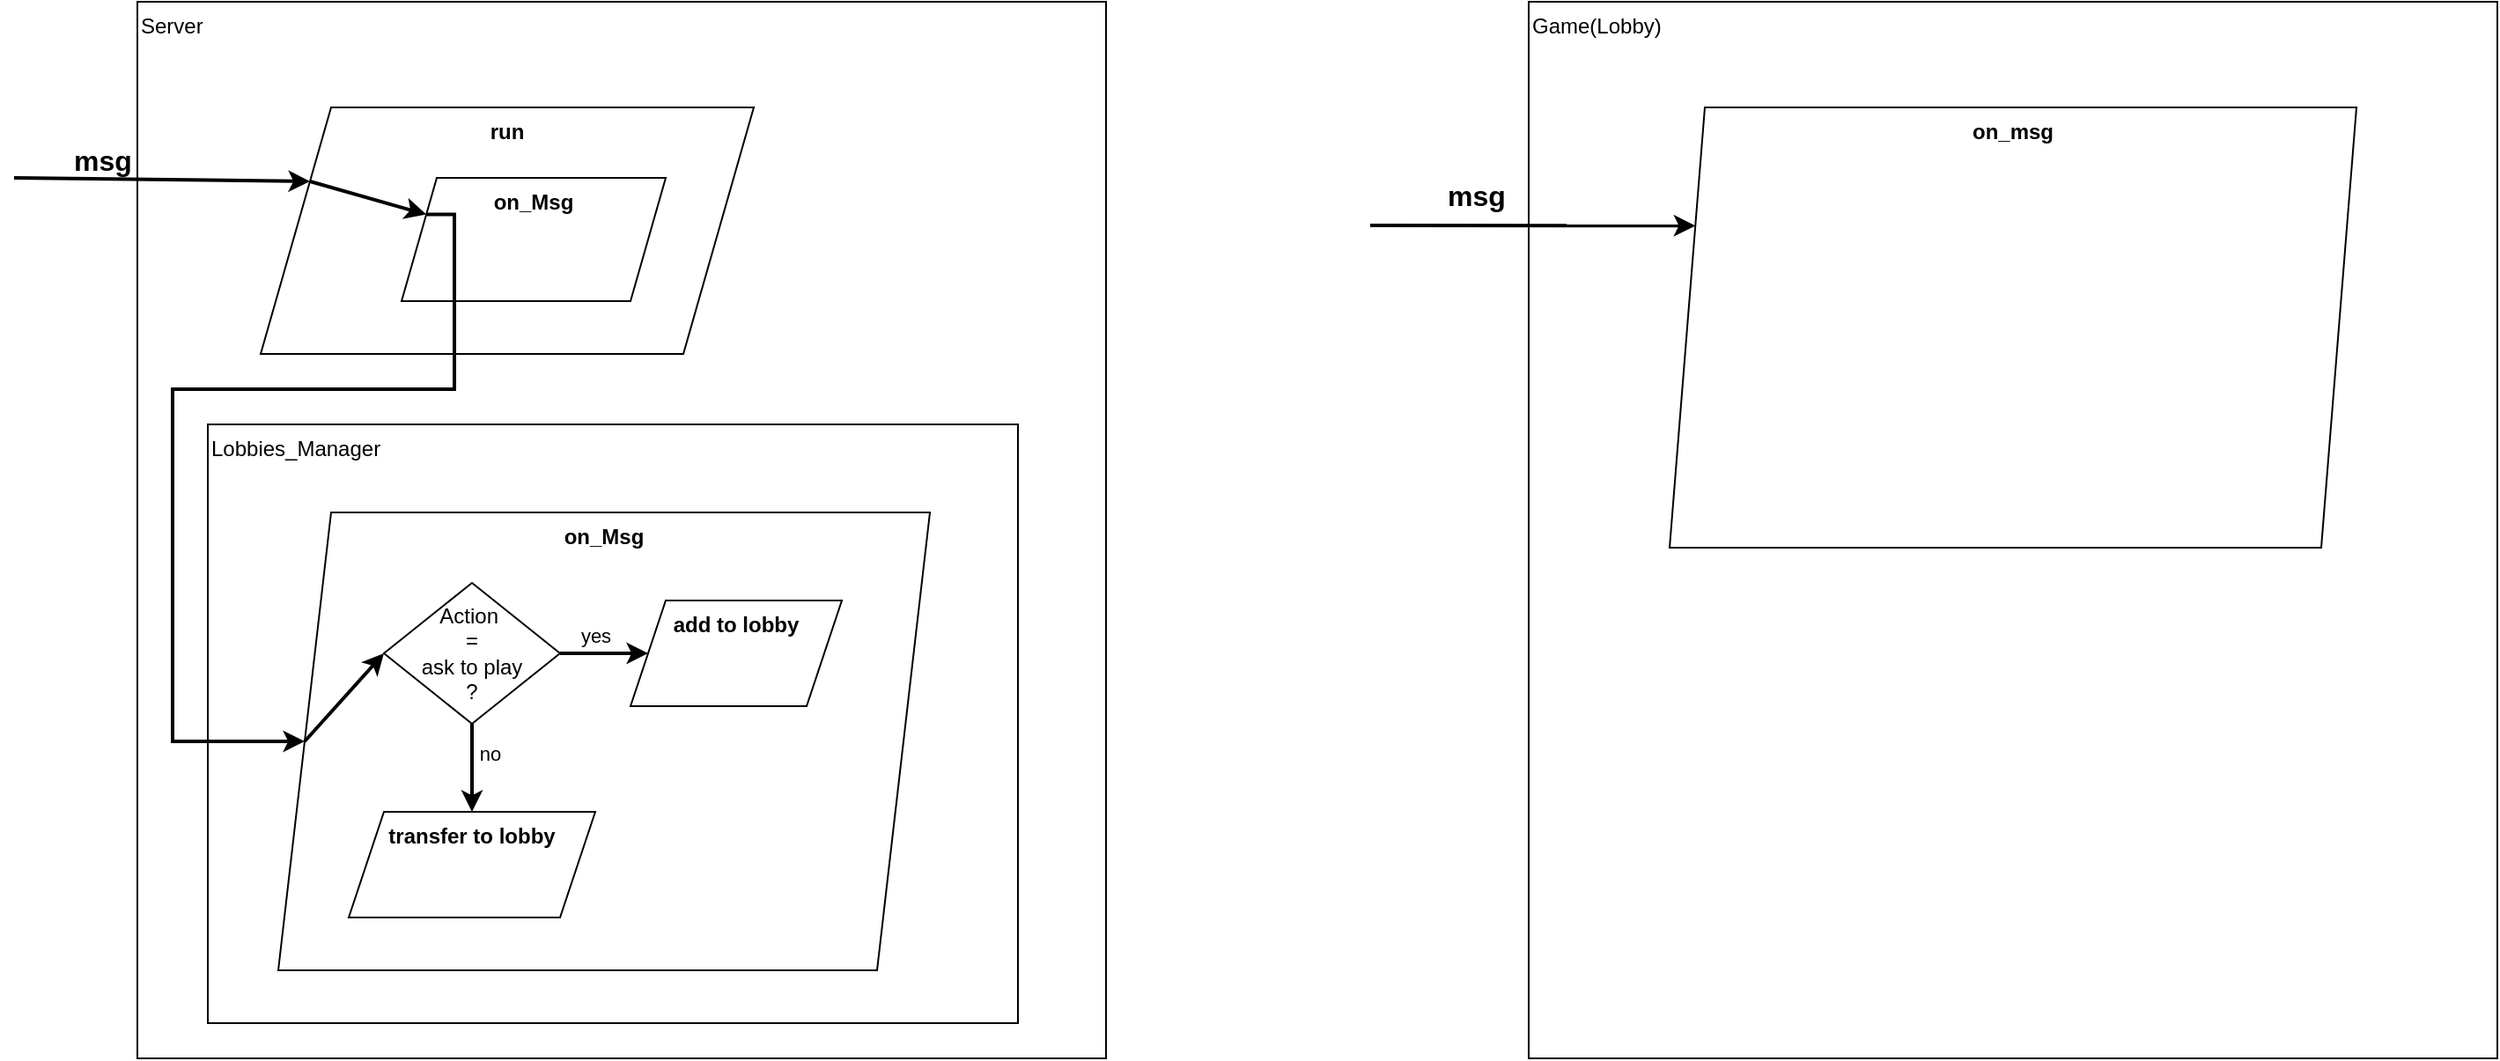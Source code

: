 <mxfile version="14.1.8" type="device" pages="2"><diagram id="5nV9uFWQUIRB70j_snr5" name="Communication"><mxGraphModel dx="1221" dy="1930" grid="1" gridSize="10" guides="1" tooltips="1" connect="1" arrows="1" fold="1" page="1" pageScale="1" pageWidth="1654" pageHeight="1169" math="0" shadow="0"><root><mxCell id="0"/><mxCell id="1" parent="0"/><mxCell id="FLzQxHKP6QPxBcZXsXZ5-19" value="Server" style="whiteSpace=wrap;html=1;align=left;verticalAlign=top;" vertex="1" parent="1"><mxGeometry x="80" y="-1150" width="550" height="600" as="geometry"/></mxCell><mxCell id="FLzQxHKP6QPxBcZXsXZ5-35" value="Lobbies_Manager" style="whiteSpace=wrap;html=1;fillColor=#ffffff;align=left;verticalAlign=top;" vertex="1" parent="1"><mxGeometry x="120" y="-910" width="460" height="340" as="geometry"/></mxCell><mxCell id="FLzQxHKP6QPxBcZXsXZ5-38" style="edgeStyle=none;rounded=0;orthogonalLoop=1;jettySize=auto;html=1;exitX=0;exitY=0.25;exitDx=0;exitDy=0;entryX=0;entryY=0.25;entryDx=0;entryDy=0;startSize=6;endArrow=classic;endFill=1;endSize=6;targetPerimeterSpacing=0;strokeColor=#000000;strokeWidth=2;" edge="1" parent="1" source="FLzQxHKP6QPxBcZXsXZ5-22" target="FLzQxHKP6QPxBcZXsXZ5-28"><mxGeometry relative="1" as="geometry"/></mxCell><mxCell id="FLzQxHKP6QPxBcZXsXZ5-22" value="run" style="shape=parallelogram;perimeter=parallelogramPerimeter;whiteSpace=wrap;html=1;fixedSize=1;align=center;verticalAlign=top;size=40.0;fontStyle=1;fillColor=none;" vertex="1" parent="1"><mxGeometry x="150" y="-1090" width="280" height="140" as="geometry"/></mxCell><mxCell id="FLzQxHKP6QPxBcZXsXZ5-25" value="msg" style="endArrow=classic;html=1;entryX=0;entryY=0.25;entryDx=0;entryDy=0;strokeWidth=2;endFill=1;endSize=6;startSize=6;targetPerimeterSpacing=0;fontSize=16;fontStyle=1;labelBackgroundColor=none;" edge="1" parent="1" target="FLzQxHKP6QPxBcZXsXZ5-22"><mxGeometry x="-0.406" y="11" width="50" height="50" relative="1" as="geometry"><mxPoint x="10" y="-1050" as="sourcePoint"/><mxPoint x="470" y="-970" as="targetPoint"/><mxPoint as="offset"/></mxGeometry></mxCell><mxCell id="FLzQxHKP6QPxBcZXsXZ5-36" value="on_Msg" style="shape=parallelogram;perimeter=parallelogramPerimeter;whiteSpace=wrap;html=1;fixedSize=1;fillColor=#ffffff;align=center;verticalAlign=top;fontStyle=1;size=30;" vertex="1" parent="1"><mxGeometry x="160" y="-860" width="370" height="260" as="geometry"/></mxCell><mxCell id="FLzQxHKP6QPxBcZXsXZ5-28" value="on_Msg" style="shape=parallelogram;perimeter=parallelogramPerimeter;whiteSpace=wrap;html=1;fixedSize=1;fillColor=#ffffff;align=center;verticalAlign=top;fontStyle=1" vertex="1" parent="1"><mxGeometry x="230" y="-1050" width="150" height="70" as="geometry"/></mxCell><mxCell id="FLzQxHKP6QPxBcZXsXZ5-37" style="edgeStyle=orthogonalEdgeStyle;rounded=0;orthogonalLoop=1;jettySize=auto;html=1;exitX=0;exitY=0.25;exitDx=0;exitDy=0;entryX=0;entryY=0.5;entryDx=0;entryDy=0;startSize=6;endArrow=classic;endFill=1;endSize=6;targetPerimeterSpacing=0;strokeColor=#000000;strokeWidth=2;elbow=vertical;" edge="1" parent="1" source="FLzQxHKP6QPxBcZXsXZ5-28" target="FLzQxHKP6QPxBcZXsXZ5-36"><mxGeometry relative="1" as="geometry"><Array as="points"><mxPoint x="260" y="-1029"/><mxPoint x="260" y="-930"/><mxPoint x="100" y="-930"/><mxPoint x="100" y="-730"/></Array></mxGeometry></mxCell><mxCell id="FLzQxHKP6QPxBcZXsXZ5-43" value="yes" style="rounded=0;orthogonalLoop=1;jettySize=auto;html=1;startSize=6;endArrow=classic;endFill=1;endSize=6;targetPerimeterSpacing=0;strokeColor=#000000;strokeWidth=2;exitX=1;exitY=0.5;exitDx=0;exitDy=0;entryX=0;entryY=0.5;entryDx=0;entryDy=0;elbow=vertical;" edge="1" parent="1" source="FLzQxHKP6QPxBcZXsXZ5-40" target="FLzQxHKP6QPxBcZXsXZ5-42"><mxGeometry x="-0.2" y="10" relative="1" as="geometry"><mxPoint as="offset"/></mxGeometry></mxCell><mxCell id="FLzQxHKP6QPxBcZXsXZ5-45" value="no" style="rounded=0;orthogonalLoop=1;jettySize=auto;html=1;exitX=0.5;exitY=1;exitDx=0;exitDy=0;startSize=6;endArrow=classic;endFill=1;endSize=6;targetPerimeterSpacing=0;strokeColor=#000000;strokeWidth=2;" edge="1" parent="1" source="FLzQxHKP6QPxBcZXsXZ5-40" target="FLzQxHKP6QPxBcZXsXZ5-44"><mxGeometry x="-0.333" y="10" relative="1" as="geometry"><mxPoint as="offset"/></mxGeometry></mxCell><mxCell id="FLzQxHKP6QPxBcZXsXZ5-40" value="Action&amp;nbsp;&lt;br&gt;=&lt;br&gt;ask to play&lt;br&gt;?" style="rhombus;whiteSpace=wrap;html=1;fillColor=#ffffff;align=center;" vertex="1" parent="1"><mxGeometry x="220" y="-820" width="100" height="80" as="geometry"/></mxCell><mxCell id="FLzQxHKP6QPxBcZXsXZ5-41" style="rounded=0;orthogonalLoop=1;jettySize=auto;html=1;exitX=0;exitY=0.5;exitDx=0;exitDy=0;entryX=0;entryY=0.5;entryDx=0;entryDy=0;startSize=6;endArrow=classic;endFill=1;endSize=6;targetPerimeterSpacing=0;strokeColor=#000000;strokeWidth=2;" edge="1" parent="1" source="FLzQxHKP6QPxBcZXsXZ5-36" target="FLzQxHKP6QPxBcZXsXZ5-40"><mxGeometry relative="1" as="geometry"/></mxCell><mxCell id="FLzQxHKP6QPxBcZXsXZ5-42" value="add to lobby" style="shape=parallelogram;perimeter=parallelogramPerimeter;whiteSpace=wrap;html=1;fixedSize=1;fillColor=#ffffff;align=center;verticalAlign=top;fontStyle=1" vertex="1" parent="1"><mxGeometry x="360" y="-810" width="120" height="60" as="geometry"/></mxCell><mxCell id="FLzQxHKP6QPxBcZXsXZ5-44" value="transfer to lobby" style="shape=parallelogram;perimeter=parallelogramPerimeter;whiteSpace=wrap;html=1;fixedSize=1;fillColor=#ffffff;align=center;verticalAlign=top;fontStyle=1" vertex="1" parent="1"><mxGeometry x="200" y="-690" width="140" height="60" as="geometry"/></mxCell><mxCell id="FLzQxHKP6QPxBcZXsXZ5-46" value="Game(Lobby)" style="whiteSpace=wrap;html=1;align=left;verticalAlign=top;" vertex="1" parent="1"><mxGeometry x="870" y="-1150" width="550" height="600" as="geometry"/></mxCell><mxCell id="FLzQxHKP6QPxBcZXsXZ5-47" value="on_msg" style="shape=parallelogram;perimeter=parallelogramPerimeter;whiteSpace=wrap;html=1;fixedSize=1;fillColor=#ffffff;align=center;verticalAlign=top;fontStyle=1" vertex="1" parent="1"><mxGeometry x="950" y="-1090" width="390" height="250" as="geometry"/></mxCell><mxCell id="FLzQxHKP6QPxBcZXsXZ5-49" value="msg" style="endArrow=classic;html=1;entryX=0;entryY=0.25;entryDx=0;entryDy=0;strokeWidth=2;endFill=1;endSize=6;startSize=6;targetPerimeterSpacing=0;fontSize=16;fontStyle=1;labelBackgroundColor=none;" edge="1" parent="1" target="FLzQxHKP6QPxBcZXsXZ5-47"><mxGeometry x="-0.35" y="17" width="50" height="50" relative="1" as="geometry"><mxPoint x="780" y="-1023" as="sourcePoint"/><mxPoint x="950.0" y="-1028" as="targetPoint"/><mxPoint as="offset"/></mxGeometry></mxCell></root></mxGraphModel></diagram><diagram id="q5ZP0HiEoo5L7yZrSiyW" name="Page-2"><mxGraphModel dx="1038" dy="647" grid="1" gridSize="10" guides="1" tooltips="1" connect="1" arrows="1" fold="1" page="1" pageScale="1" pageWidth="1654" pageHeight="1169" math="0" shadow="0"><root><mxCell id="j3fgT8SfIqJlDhiB1tbW-0"/><mxCell id="j3fgT8SfIqJlDhiB1tbW-1" parent="j3fgT8SfIqJlDhiB1tbW-0"/></root></mxGraphModel></diagram></mxfile>